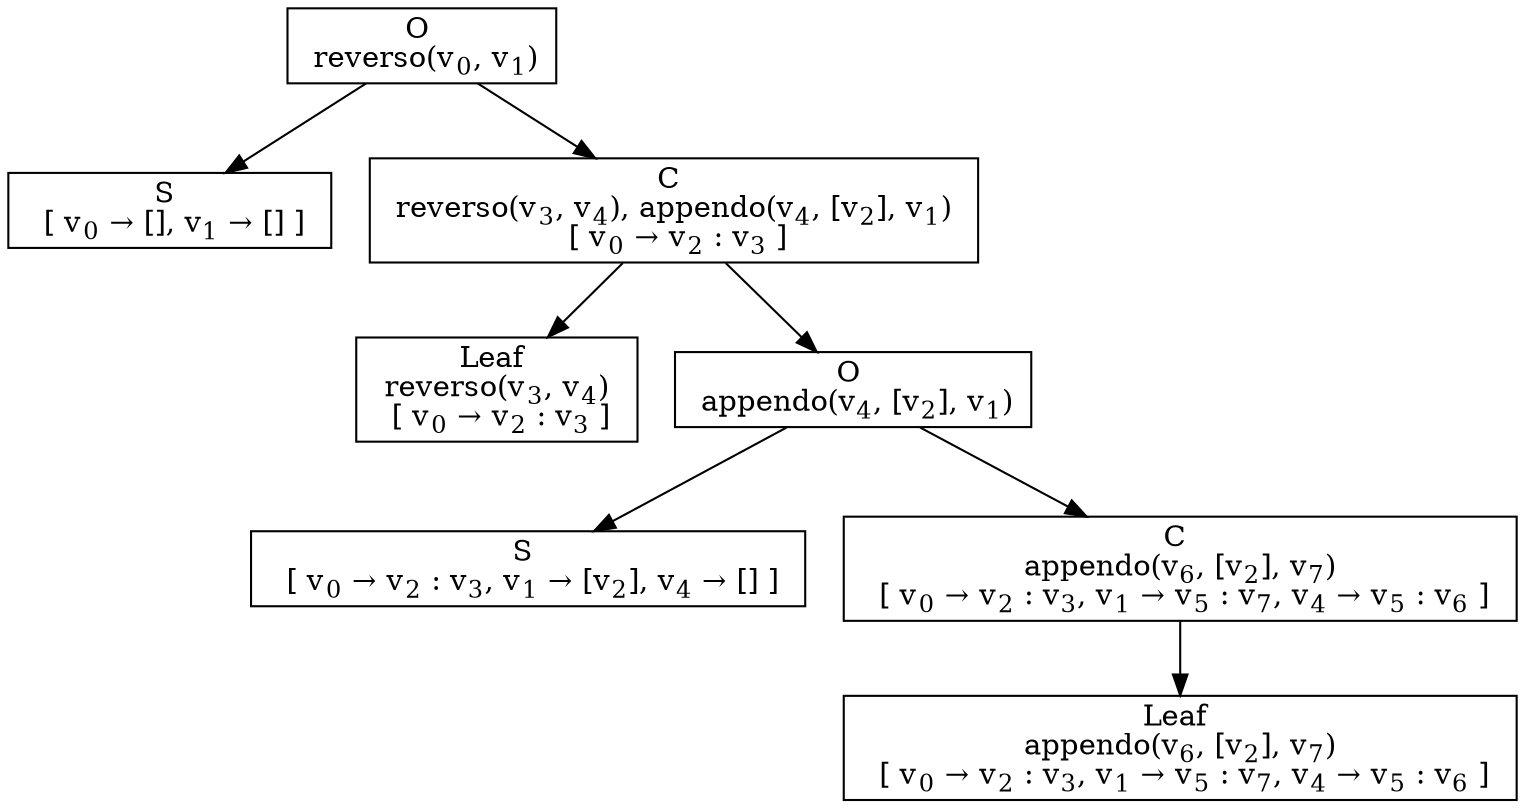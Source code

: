 digraph {
    graph [rankdir=TB
          ,bgcolor=transparent];
    node [shape=box
         ,fillcolor=white
         ,style=filled];
    0 [label=<O <BR/> reverso(v<SUB>0</SUB>, v<SUB>1</SUB>)>];
    1 [label=<S <BR/>  [ v<SUB>0</SUB> &rarr; [], v<SUB>1</SUB> &rarr; [] ] >];
    2 [label=<C <BR/> reverso(v<SUB>3</SUB>, v<SUB>4</SUB>), appendo(v<SUB>4</SUB>, [v<SUB>2</SUB>], v<SUB>1</SUB>) <BR/>  [ v<SUB>0</SUB> &rarr; v<SUB>2</SUB> : v<SUB>3</SUB> ] >];
    3 [label=<Leaf <BR/> reverso(v<SUB>3</SUB>, v<SUB>4</SUB>) <BR/>  [ v<SUB>0</SUB> &rarr; v<SUB>2</SUB> : v<SUB>3</SUB> ] >];
    4 [label=<O <BR/> appendo(v<SUB>4</SUB>, [v<SUB>2</SUB>], v<SUB>1</SUB>)>];
    5 [label=<S <BR/>  [ v<SUB>0</SUB> &rarr; v<SUB>2</SUB> : v<SUB>3</SUB>, v<SUB>1</SUB> &rarr; [v<SUB>2</SUB>], v<SUB>4</SUB> &rarr; [] ] >];
    6 [label=<C <BR/> appendo(v<SUB>6</SUB>, [v<SUB>2</SUB>], v<SUB>7</SUB>) <BR/>  [ v<SUB>0</SUB> &rarr; v<SUB>2</SUB> : v<SUB>3</SUB>, v<SUB>1</SUB> &rarr; v<SUB>5</SUB> : v<SUB>7</SUB>, v<SUB>4</SUB> &rarr; v<SUB>5</SUB> : v<SUB>6</SUB> ] >];
    7 [label=<Leaf <BR/> appendo(v<SUB>6</SUB>, [v<SUB>2</SUB>], v<SUB>7</SUB>) <BR/>  [ v<SUB>0</SUB> &rarr; v<SUB>2</SUB> : v<SUB>3</SUB>, v<SUB>1</SUB> &rarr; v<SUB>5</SUB> : v<SUB>7</SUB>, v<SUB>4</SUB> &rarr; v<SUB>5</SUB> : v<SUB>6</SUB> ] >];
    0 -> 1 [label=""];
    0 -> 2 [label=""];
    2 -> 3 [label=""];
    2 -> 4 [label=""];
    4 -> 5 [label=""];
    4 -> 6 [label=""];
    6 -> 7 [label=""];
}